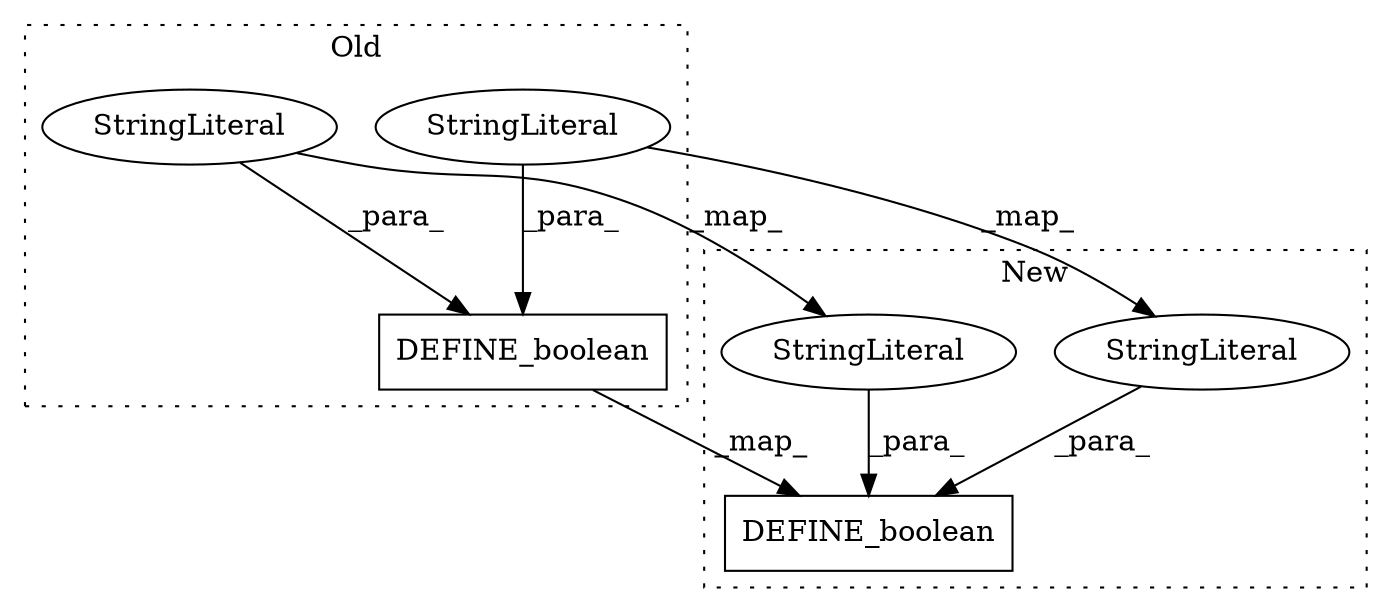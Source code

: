 digraph G {
subgraph cluster0 {
1 [label="DEFINE_boolean" a="32" s="710,760" l="15,1" shape="box"];
4 [label="StringLiteral" a="45" s="725" l="5" shape="ellipse"];
5 [label="StringLiteral" a="45" s="736" l="24" shape="ellipse"];
label = "Old";
style="dotted";
}
subgraph cluster1 {
2 [label="DEFINE_boolean" a="32" s="1215,1269" l="15,1" shape="box"];
3 [label="StringLiteral" a="45" s="1248" l="21" shape="ellipse"];
6 [label="StringLiteral" a="45" s="1230" l="12" shape="ellipse"];
label = "New";
style="dotted";
}
1 -> 2 [label="_map_"];
3 -> 2 [label="_para_"];
4 -> 1 [label="_para_"];
4 -> 3 [label="_map_"];
5 -> 6 [label="_map_"];
5 -> 1 [label="_para_"];
6 -> 2 [label="_para_"];
}